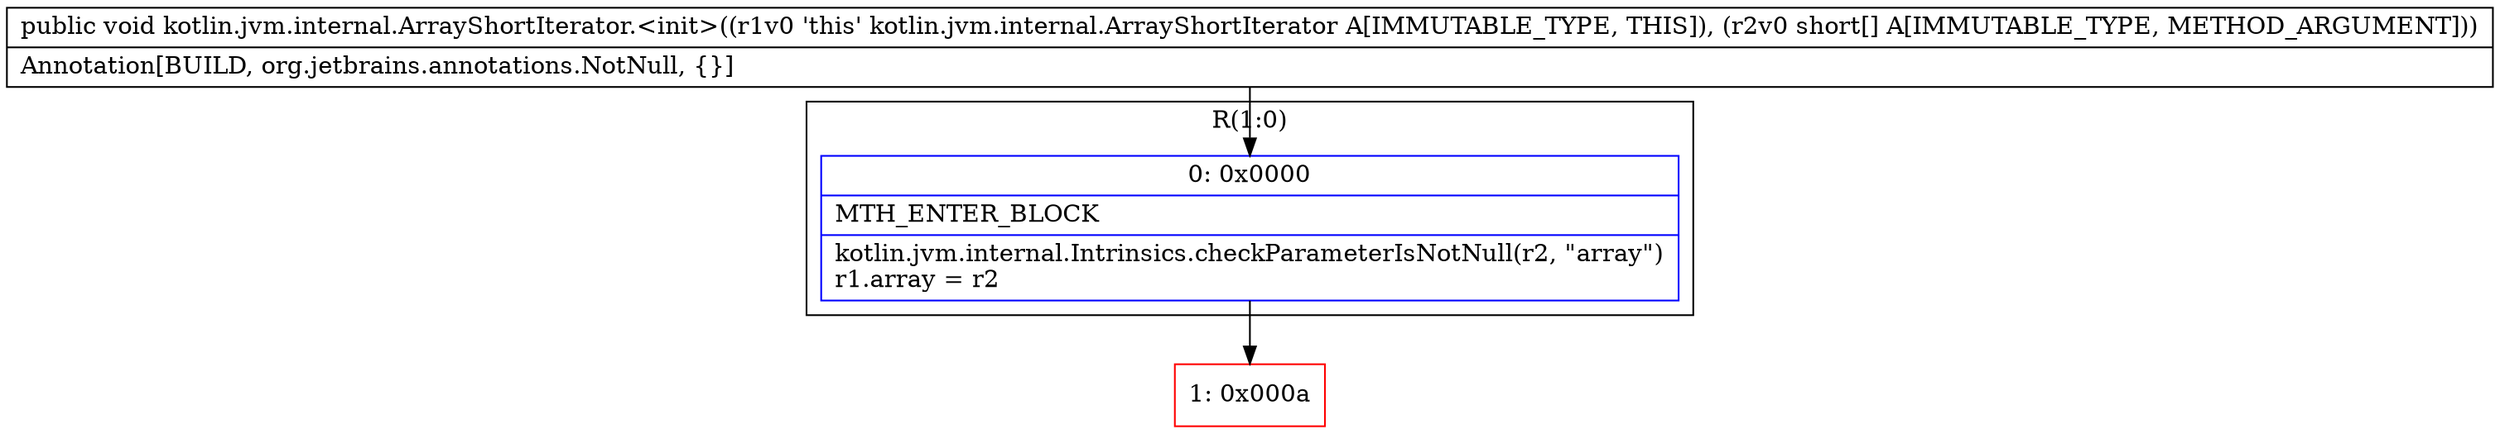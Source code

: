 digraph "CFG forkotlin.jvm.internal.ArrayShortIterator.\<init\>([S)V" {
subgraph cluster_Region_1222305112 {
label = "R(1:0)";
node [shape=record,color=blue];
Node_0 [shape=record,label="{0\:\ 0x0000|MTH_ENTER_BLOCK\l|kotlin.jvm.internal.Intrinsics.checkParameterIsNotNull(r2, \"array\")\lr1.array = r2\l}"];
}
Node_1 [shape=record,color=red,label="{1\:\ 0x000a}"];
MethodNode[shape=record,label="{public void kotlin.jvm.internal.ArrayShortIterator.\<init\>((r1v0 'this' kotlin.jvm.internal.ArrayShortIterator A[IMMUTABLE_TYPE, THIS]), (r2v0 short[] A[IMMUTABLE_TYPE, METHOD_ARGUMENT]))  | Annotation[BUILD, org.jetbrains.annotations.NotNull, \{\}]\l}"];
MethodNode -> Node_0;
Node_0 -> Node_1;
}

